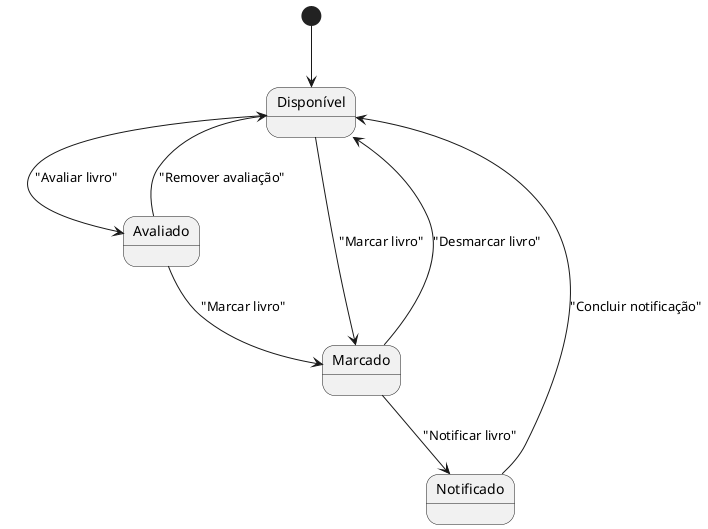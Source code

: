 @startuml Livro
[*] --> Disponível
Disponível --> Avaliado : "Avaliar livro"
Disponível --> Marcado : "Marcar livro"
Marcado --> Disponível : "Desmarcar livro"
Avaliado --> Disponível : "Remover avaliação"
Avaliado --> Marcado : "Marcar livro"
Marcado --> Notificado : "Notificar livro"
Notificado --> Disponível : "Concluir notificação"
@enduml

